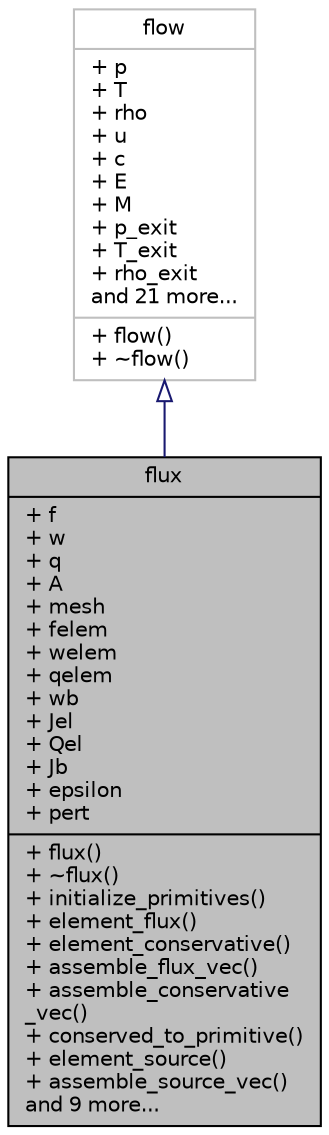 digraph "flux"
{
 // LATEX_PDF_SIZE
  edge [fontname="Helvetica",fontsize="10",labelfontname="Helvetica",labelfontsize="10"];
  node [fontname="Helvetica",fontsize="10",shape=record];
  Node1 [label="{flux\n|+ f\l+ w\l+ q\l+ A\l+ mesh\l+ felem\l+ welem\l+ qelem\l+ wb\l+ Jel\l+ Qel\l+ Jb\l+ epsilon\l+ pert\l|+ flux()\l+ ~flux()\l+ initialize_primitives()\l+ element_flux()\l+ element_conservative()\l+ assemble_flux_vec()\l+ assemble_conservative\l_vec()\l+ conserved_to_primitive()\l+ element_source()\l+ assemble_source_vec()\land 9 more...\l}",height=0.2,width=0.4,color="black", fillcolor="grey75", style="filled", fontcolor="black",tooltip=" "];
  Node2 -> Node1 [dir="back",color="midnightblue",fontsize="10",style="solid",arrowtail="onormal",fontname="Helvetica"];
  Node2 [label="{flow\n|+ p\l+ T\l+ rho\l+ u\l+ c\l+ E\l+ M\l+ p_exit\l+ T_exit\l+ rho_exit\land 21 more...\l|+ flow()\l+ ~flow()\l}",height=0.2,width=0.4,color="grey75", fillcolor="white", style="filled",URL="$classflow.html",tooltip=" "];
}
